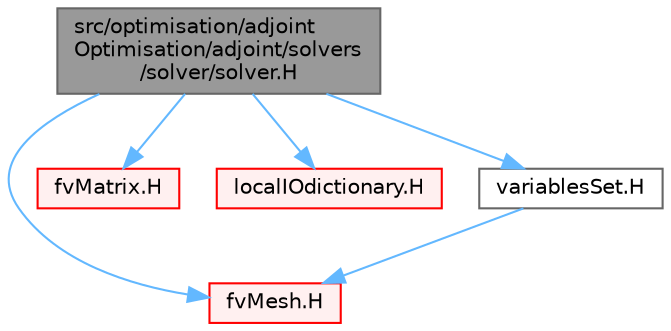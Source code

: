 digraph "src/optimisation/adjointOptimisation/adjoint/solvers/solver/solver.H"
{
 // LATEX_PDF_SIZE
  bgcolor="transparent";
  edge [fontname=Helvetica,fontsize=10,labelfontname=Helvetica,labelfontsize=10];
  node [fontname=Helvetica,fontsize=10,shape=box,height=0.2,width=0.4];
  Node1 [id="Node000001",label="src/optimisation/adjoint\lOptimisation/adjoint/solvers\l/solver/solver.H",height=0.2,width=0.4,color="gray40", fillcolor="grey60", style="filled", fontcolor="black",tooltip=" "];
  Node1 -> Node2 [id="edge1_Node000001_Node000002",color="steelblue1",style="solid",tooltip=" "];
  Node2 [id="Node000002",label="fvMesh.H",height=0.2,width=0.4,color="red", fillcolor="#FFF0F0", style="filled",URL="$fvMesh_8H.html",tooltip=" "];
  Node1 -> Node341 [id="edge2_Node000001_Node000341",color="steelblue1",style="solid",tooltip=" "];
  Node341 [id="Node000341",label="fvMatrix.H",height=0.2,width=0.4,color="red", fillcolor="#FFF0F0", style="filled",URL="$fvMatrix_8H.html",tooltip=" "];
  Node1 -> Node394 [id="edge3_Node000001_Node000394",color="steelblue1",style="solid",tooltip=" "];
  Node394 [id="Node000394",label="localIOdictionary.H",height=0.2,width=0.4,color="red", fillcolor="#FFF0F0", style="filled",URL="$localIOdictionary_8H.html",tooltip=" "];
  Node1 -> Node395 [id="edge4_Node000001_Node000395",color="steelblue1",style="solid",tooltip=" "];
  Node395 [id="Node000395",label="variablesSet.H",height=0.2,width=0.4,color="grey40", fillcolor="white", style="filled",URL="$variablesSet_8H.html",tooltip=" "];
  Node395 -> Node2 [id="edge5_Node000395_Node000002",color="steelblue1",style="solid",tooltip=" "];
}
